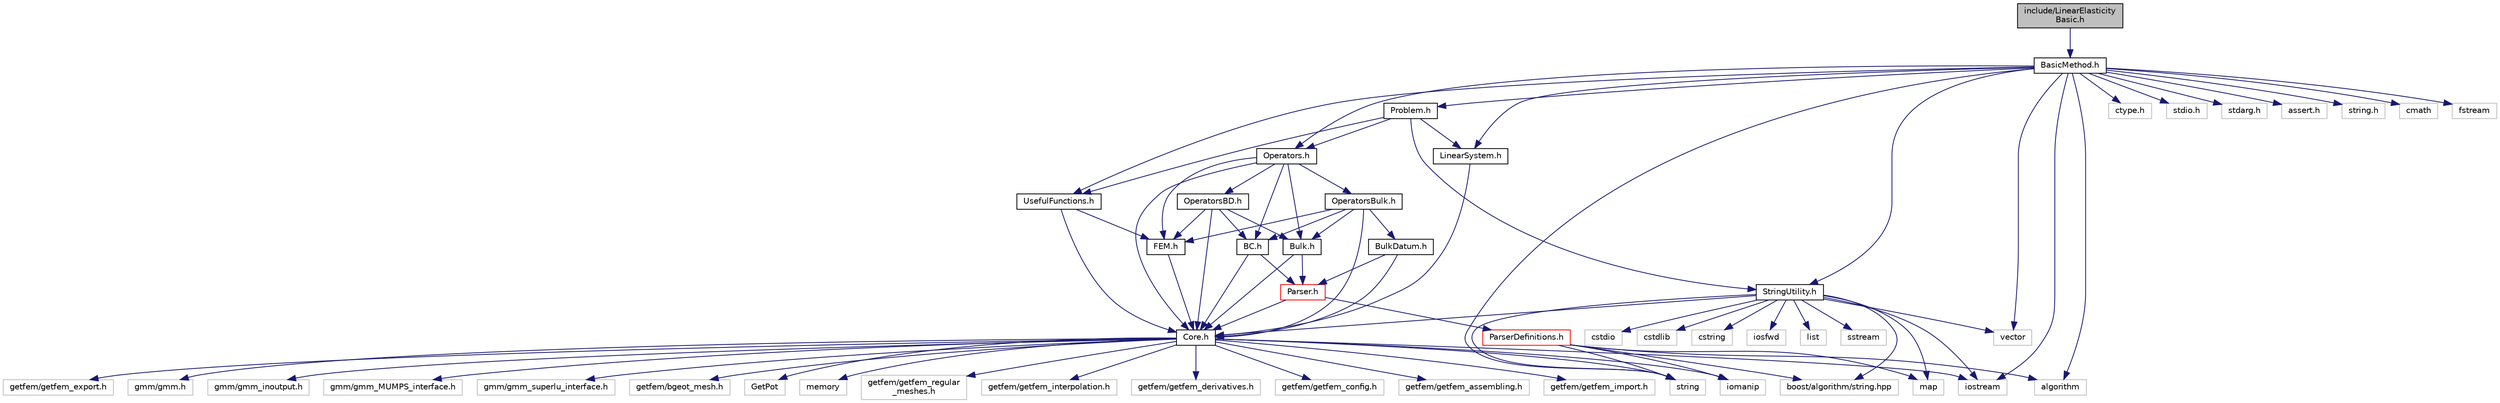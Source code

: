 digraph "include/LinearElasticityBasic.h"
{
 // LATEX_PDF_SIZE
  edge [fontname="Helvetica",fontsize="10",labelfontname="Helvetica",labelfontsize="10"];
  node [fontname="Helvetica",fontsize="10",shape=record];
  Node1 [label="include/LinearElasticity\lBasic.h",height=0.2,width=0.4,color="black", fillcolor="grey75", style="filled", fontcolor="black",tooltip="This is the class for the management of a linear Elasticity problem with the basic formulation."];
  Node1 -> Node2 [color="midnightblue",fontsize="10",style="solid"];
  Node2 [label="BasicMethod.h",height=0.2,width=0.4,color="black", fillcolor="white", style="filled",URL="$BasicMethod_8h.html",tooltip="An abstract class to group the common features of the basic formulation."];
  Node2 -> Node3 [color="midnightblue",fontsize="10",style="solid"];
  Node3 [label="LinearSystem.h",height=0.2,width=0.4,color="black", fillcolor="white", style="filled",URL="$LinearSystem_8h.html",tooltip="This is the class for the management of a linear system."];
  Node3 -> Node4 [color="midnightblue",fontsize="10",style="solid"];
  Node4 [label="Core.h",height=0.2,width=0.4,color="black", fillcolor="white", style="filled",URL="$Core_8h.html",tooltip="This file contains all the necessary \"include\" and definition of Getfem++ types we will be using."];
  Node4 -> Node5 [color="midnightblue",fontsize="10",style="solid"];
  Node5 [label="getfem/getfem_regular\l_meshes.h",height=0.2,width=0.4,color="grey75", fillcolor="white", style="filled",tooltip=" "];
  Node4 -> Node6 [color="midnightblue",fontsize="10",style="solid"];
  Node6 [label="getfem/getfem_interpolation.h",height=0.2,width=0.4,color="grey75", fillcolor="white", style="filled",tooltip=" "];
  Node4 -> Node7 [color="midnightblue",fontsize="10",style="solid"];
  Node7 [label="getfem/getfem_derivatives.h",height=0.2,width=0.4,color="grey75", fillcolor="white", style="filled",tooltip=" "];
  Node4 -> Node8 [color="midnightblue",fontsize="10",style="solid"];
  Node8 [label="getfem/getfem_config.h",height=0.2,width=0.4,color="grey75", fillcolor="white", style="filled",tooltip=" "];
  Node4 -> Node9 [color="midnightblue",fontsize="10",style="solid"];
  Node9 [label="getfem/getfem_assembling.h",height=0.2,width=0.4,color="grey75", fillcolor="white", style="filled",tooltip=" "];
  Node4 -> Node10 [color="midnightblue",fontsize="10",style="solid"];
  Node10 [label="getfem/getfem_import.h",height=0.2,width=0.4,color="grey75", fillcolor="white", style="filled",tooltip=" "];
  Node4 -> Node11 [color="midnightblue",fontsize="10",style="solid"];
  Node11 [label="getfem/getfem_export.h",height=0.2,width=0.4,color="grey75", fillcolor="white", style="filled",tooltip=" "];
  Node4 -> Node12 [color="midnightblue",fontsize="10",style="solid"];
  Node12 [label="gmm/gmm.h",height=0.2,width=0.4,color="grey75", fillcolor="white", style="filled",tooltip=" "];
  Node4 -> Node13 [color="midnightblue",fontsize="10",style="solid"];
  Node13 [label="gmm/gmm_inoutput.h",height=0.2,width=0.4,color="grey75", fillcolor="white", style="filled",tooltip=" "];
  Node4 -> Node14 [color="midnightblue",fontsize="10",style="solid"];
  Node14 [label="gmm/gmm_MUMPS_interface.h",height=0.2,width=0.4,color="grey75", fillcolor="white", style="filled",tooltip=" "];
  Node4 -> Node15 [color="midnightblue",fontsize="10",style="solid"];
  Node15 [label="gmm/gmm_superlu_interface.h",height=0.2,width=0.4,color="grey75", fillcolor="white", style="filled",tooltip=" "];
  Node4 -> Node16 [color="midnightblue",fontsize="10",style="solid"];
  Node16 [label="getfem/bgeot_mesh.h",height=0.2,width=0.4,color="grey75", fillcolor="white", style="filled",tooltip=" "];
  Node4 -> Node17 [color="midnightblue",fontsize="10",style="solid"];
  Node17 [label="GetPot",height=0.2,width=0.4,color="grey75", fillcolor="white", style="filled",tooltip=" "];
  Node4 -> Node18 [color="midnightblue",fontsize="10",style="solid"];
  Node18 [label="string",height=0.2,width=0.4,color="grey75", fillcolor="white", style="filled",tooltip=" "];
  Node4 -> Node19 [color="midnightblue",fontsize="10",style="solid"];
  Node19 [label="memory",height=0.2,width=0.4,color="grey75", fillcolor="white", style="filled",tooltip=" "];
  Node4 -> Node20 [color="midnightblue",fontsize="10",style="solid"];
  Node20 [label="iostream",height=0.2,width=0.4,color="grey75", fillcolor="white", style="filled",tooltip=" "];
  Node4 -> Node21 [color="midnightblue",fontsize="10",style="solid"];
  Node21 [label="iomanip",height=0.2,width=0.4,color="grey75", fillcolor="white", style="filled",tooltip=" "];
  Node2 -> Node22 [color="midnightblue",fontsize="10",style="solid"];
  Node22 [label="ctype.h",height=0.2,width=0.4,color="grey75", fillcolor="white", style="filled",tooltip=" "];
  Node2 -> Node23 [color="midnightblue",fontsize="10",style="solid"];
  Node23 [label="stdio.h",height=0.2,width=0.4,color="grey75", fillcolor="white", style="filled",tooltip=" "];
  Node2 -> Node24 [color="midnightblue",fontsize="10",style="solid"];
  Node24 [label="stdarg.h",height=0.2,width=0.4,color="grey75", fillcolor="white", style="filled",tooltip=" "];
  Node2 -> Node25 [color="midnightblue",fontsize="10",style="solid"];
  Node25 [label="assert.h",height=0.2,width=0.4,color="grey75", fillcolor="white", style="filled",tooltip=" "];
  Node2 -> Node26 [color="midnightblue",fontsize="10",style="solid"];
  Node26 [label="string.h",height=0.2,width=0.4,color="grey75", fillcolor="white", style="filled",tooltip=" "];
  Node2 -> Node27 [color="midnightblue",fontsize="10",style="solid"];
  Node27 [label="cmath",height=0.2,width=0.4,color="grey75", fillcolor="white", style="filled",tooltip=" "];
  Node2 -> Node18 [color="midnightblue",fontsize="10",style="solid"];
  Node2 -> Node28 [color="midnightblue",fontsize="10",style="solid"];
  Node28 [label="vector",height=0.2,width=0.4,color="grey75", fillcolor="white", style="filled",tooltip=" "];
  Node2 -> Node29 [color="midnightblue",fontsize="10",style="solid"];
  Node29 [label="algorithm",height=0.2,width=0.4,color="grey75", fillcolor="white", style="filled",tooltip=" "];
  Node2 -> Node30 [color="midnightblue",fontsize="10",style="solid"];
  Node30 [label="fstream",height=0.2,width=0.4,color="grey75", fillcolor="white", style="filled",tooltip=" "];
  Node2 -> Node20 [color="midnightblue",fontsize="10",style="solid"];
  Node2 -> Node31 [color="midnightblue",fontsize="10",style="solid"];
  Node31 [label="Operators.h",height=0.2,width=0.4,color="black", fillcolor="white", style="filled",URL="$Operators_8h_source.html",tooltip=" "];
  Node31 -> Node4 [color="midnightblue",fontsize="10",style="solid"];
  Node31 -> Node32 [color="midnightblue",fontsize="10",style="solid"];
  Node32 [label="FEM.h",height=0.2,width=0.4,color="black", fillcolor="white", style="filled",URL="$FEM_8h.html",tooltip="This class contains all the necessary features for a generic finite element method."];
  Node32 -> Node4 [color="midnightblue",fontsize="10",style="solid"];
  Node31 -> Node33 [color="midnightblue",fontsize="10",style="solid"];
  Node33 [label="Bulk.h",height=0.2,width=0.4,color="black", fillcolor="white", style="filled",URL="$Bulk_8h.html",tooltip="This class is for the management of a 2-dimensional domain."];
  Node33 -> Node4 [color="midnightblue",fontsize="10",style="solid"];
  Node33 -> Node34 [color="midnightblue",fontsize="10",style="solid"];
  Node34 [label="Parser.h",height=0.2,width=0.4,color="red", fillcolor="white", style="filled",URL="$Parser_8h.html",tooltip="File containing the Parser interface."];
  Node34 -> Node4 [color="midnightblue",fontsize="10",style="solid"];
  Node34 -> Node35 [color="midnightblue",fontsize="10",style="solid"];
  Node35 [label="ParserDefinitions.h",height=0.2,width=0.4,color="red", fillcolor="white", style="filled",URL="$ParserDefinitions_8h.html",tooltip="File containing the Parser definitions."];
  Node35 -> Node36 [color="midnightblue",fontsize="10",style="solid"];
  Node36 [label="map",height=0.2,width=0.4,color="grey75", fillcolor="white", style="filled",tooltip=" "];
  Node35 -> Node21 [color="midnightblue",fontsize="10",style="solid"];
  Node35 -> Node18 [color="midnightblue",fontsize="10",style="solid"];
  Node35 -> Node29 [color="midnightblue",fontsize="10",style="solid"];
  Node35 -> Node37 [color="midnightblue",fontsize="10",style="solid"];
  Node37 [label="boost/algorithm/string.hpp",height=0.2,width=0.4,color="grey75", fillcolor="white", style="filled",tooltip=" "];
  Node31 -> Node43 [color="midnightblue",fontsize="10",style="solid"];
  Node43 [label="BC.h",height=0.2,width=0.4,color="black", fillcolor="white", style="filled",URL="$BC_8h.html",tooltip="This is a class for the management of the boundary conditions."];
  Node43 -> Node4 [color="midnightblue",fontsize="10",style="solid"];
  Node43 -> Node34 [color="midnightblue",fontsize="10",style="solid"];
  Node31 -> Node44 [color="midnightblue",fontsize="10",style="solid"];
  Node44 [label="OperatorsBulk.h",height=0.2,width=0.4,color="black", fillcolor="white", style="filled",URL="$OperatorsBulk_8h.html",tooltip="This file assembles different methods related to the bulk that can be employed in several contexts."];
  Node44 -> Node4 [color="midnightblue",fontsize="10",style="solid"];
  Node44 -> Node32 [color="midnightblue",fontsize="10",style="solid"];
  Node44 -> Node33 [color="midnightblue",fontsize="10",style="solid"];
  Node44 -> Node43 [color="midnightblue",fontsize="10",style="solid"];
  Node44 -> Node45 [color="midnightblue",fontsize="10",style="solid"];
  Node45 [label="BulkDatum.h",height=0.2,width=0.4,color="black", fillcolor="white", style="filled",URL="$BulkDatum_8h.html",tooltip="This is a class for any kind of data related to the problem."];
  Node45 -> Node4 [color="midnightblue",fontsize="10",style="solid"];
  Node45 -> Node34 [color="midnightblue",fontsize="10",style="solid"];
  Node31 -> Node46 [color="midnightblue",fontsize="10",style="solid"];
  Node46 [label="OperatorsBD.h",height=0.2,width=0.4,color="black", fillcolor="white", style="filled",URL="$OperatorsBD_8h.html",tooltip="This file includes the method for the evaluation of natural boundary conditions."];
  Node46 -> Node4 [color="midnightblue",fontsize="10",style="solid"];
  Node46 -> Node32 [color="midnightblue",fontsize="10",style="solid"];
  Node46 -> Node33 [color="midnightblue",fontsize="10",style="solid"];
  Node46 -> Node43 [color="midnightblue",fontsize="10",style="solid"];
  Node2 -> Node47 [color="midnightblue",fontsize="10",style="solid"];
  Node47 [label="UsefulFunctions.h",height=0.2,width=0.4,color="black", fillcolor="white", style="filled",URL="$UsefulFunctions_8h_source.html",tooltip=" "];
  Node47 -> Node4 [color="midnightblue",fontsize="10",style="solid"];
  Node47 -> Node32 [color="midnightblue",fontsize="10",style="solid"];
  Node2 -> Node48 [color="midnightblue",fontsize="10",style="solid"];
  Node48 [label="StringUtility.h",height=0.2,width=0.4,color="black", fillcolor="white", style="filled",URL="$StringUtility_8h.html",tooltip="std::string utilities"];
  Node48 -> Node49 [color="midnightblue",fontsize="10",style="solid"];
  Node49 [label="cstdio",height=0.2,width=0.4,color="grey75", fillcolor="white", style="filled",tooltip=" "];
  Node48 -> Node50 [color="midnightblue",fontsize="10",style="solid"];
  Node50 [label="cstdlib",height=0.2,width=0.4,color="grey75", fillcolor="white", style="filled",tooltip=" "];
  Node48 -> Node51 [color="midnightblue",fontsize="10",style="solid"];
  Node51 [label="cstring",height=0.2,width=0.4,color="grey75", fillcolor="white", style="filled",tooltip=" "];
  Node48 -> Node52 [color="midnightblue",fontsize="10",style="solid"];
  Node52 [label="iosfwd",height=0.2,width=0.4,color="grey75", fillcolor="white", style="filled",tooltip=" "];
  Node48 -> Node20 [color="midnightblue",fontsize="10",style="solid"];
  Node48 -> Node53 [color="midnightblue",fontsize="10",style="solid"];
  Node53 [label="list",height=0.2,width=0.4,color="grey75", fillcolor="white", style="filled",tooltip=" "];
  Node48 -> Node36 [color="midnightblue",fontsize="10",style="solid"];
  Node48 -> Node54 [color="midnightblue",fontsize="10",style="solid"];
  Node54 [label="sstream",height=0.2,width=0.4,color="grey75", fillcolor="white", style="filled",tooltip=" "];
  Node48 -> Node18 [color="midnightblue",fontsize="10",style="solid"];
  Node48 -> Node28 [color="midnightblue",fontsize="10",style="solid"];
  Node48 -> Node37 [color="midnightblue",fontsize="10",style="solid"];
  Node48 -> Node4 [color="midnightblue",fontsize="10",style="solid"];
  Node2 -> Node55 [color="midnightblue",fontsize="10",style="solid"];
  Node55 [label="Problem.h",height=0.2,width=0.4,color="black", fillcolor="white", style="filled",URL="$Problem_8h.html",tooltip="This is the base abstract class. It contains all the methods andattributes that both the “symmetric” ..."];
  Node55 -> Node3 [color="midnightblue",fontsize="10",style="solid"];
  Node55 -> Node31 [color="midnightblue",fontsize="10",style="solid"];
  Node55 -> Node47 [color="midnightblue",fontsize="10",style="solid"];
  Node55 -> Node48 [color="midnightblue",fontsize="10",style="solid"];
}
